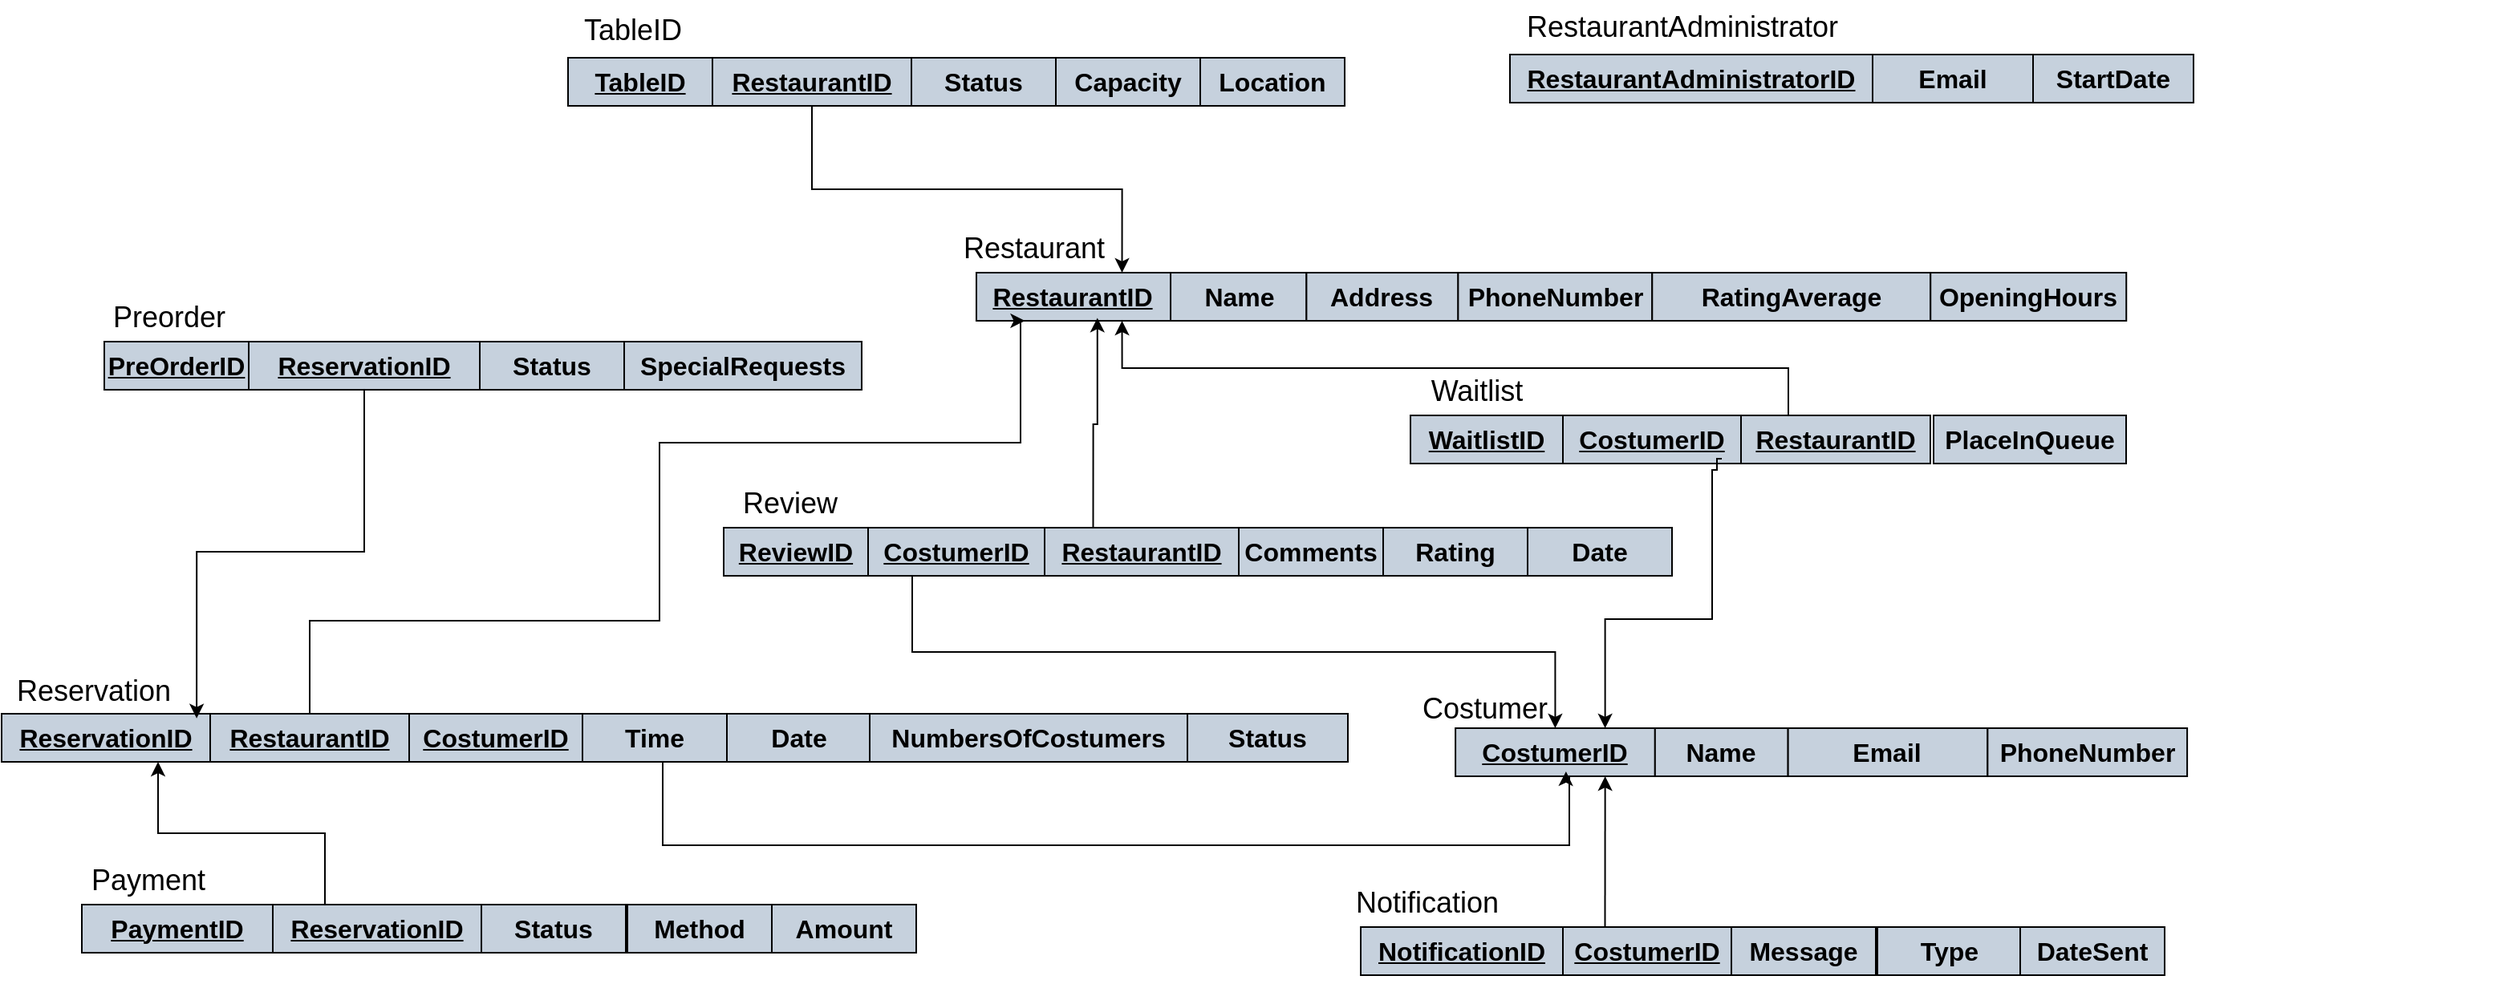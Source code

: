 <mxfile version="25.0.3">
  <diagram name="Page-1" id="Ryj9yUZ8EQG5fLTxCSdR">
    <mxGraphModel dx="2524" dy="738" grid="0" gridSize="10" guides="1" tooltips="1" connect="1" arrows="1" fold="1" page="1" pageScale="1" pageWidth="850" pageHeight="1100" math="0" shadow="0">
      <root>
        <mxCell id="0" />
        <mxCell id="1" parent="0" />
        <mxCell id="xWfjn0e1hHcwTTaFBlyH-46" value="" style="group" parent="1" vertex="1" connectable="0">
          <mxGeometry x="-463" y="80" width="479" height="60" as="geometry" />
        </mxCell>
        <mxCell id="xWfjn0e1hHcwTTaFBlyH-38" value="" style="group" parent="xWfjn0e1hHcwTTaFBlyH-46" vertex="1" connectable="0">
          <mxGeometry x="-5" y="-3" width="360" height="60" as="geometry" />
        </mxCell>
        <mxCell id="xWfjn0e1hHcwTTaFBlyH-40" value="&lt;u&gt;&lt;b&gt;&lt;font style=&quot;font-size: 16px;&quot;&gt;TableID&lt;/font&gt;&lt;/b&gt;&lt;/u&gt;" style="rounded=0;whiteSpace=wrap;html=1;fillColor=#C6D1DD;" parent="xWfjn0e1hHcwTTaFBlyH-38" vertex="1">
          <mxGeometry y="30" width="90" height="30" as="geometry" />
        </mxCell>
        <mxCell id="xWfjn0e1hHcwTTaFBlyH-41" value="&lt;u&gt;&lt;b&gt;&lt;font style=&quot;font-size: 16px;&quot;&gt;RestaurantID&lt;/font&gt;&lt;/b&gt;&lt;/u&gt;" style="rounded=0;whiteSpace=wrap;html=1;fillColor=#C6D1DD;" parent="xWfjn0e1hHcwTTaFBlyH-38" vertex="1">
          <mxGeometry x="90" y="30" width="124" height="30" as="geometry" />
        </mxCell>
        <mxCell id="xWfjn0e1hHcwTTaFBlyH-42" value="&lt;b&gt;&lt;font style=&quot;font-size: 16px;&quot;&gt;Status&lt;/font&gt;&lt;/b&gt;" style="rounded=0;whiteSpace=wrap;html=1;fillColor=#C6D1DD;" parent="xWfjn0e1hHcwTTaFBlyH-38" vertex="1">
          <mxGeometry x="214" y="30" width="90" height="30" as="geometry" />
        </mxCell>
        <mxCell id="xWfjn0e1hHcwTTaFBlyH-44" value="&lt;b&gt;&lt;font style=&quot;font-size: 16px;&quot;&gt;Capacity&lt;/font&gt;&lt;/b&gt;" style="rounded=0;whiteSpace=wrap;html=1;fillColor=#C6D1DD;" parent="xWfjn0e1hHcwTTaFBlyH-38" vertex="1">
          <mxGeometry x="304" y="30" width="90" height="30" as="geometry" />
        </mxCell>
        <mxCell id="xWfjn0e1hHcwTTaFBlyH-39" value="&lt;font style=&quot;font-size: 18px;&quot;&gt;TableID&lt;/font&gt;" style="text;html=1;align=center;verticalAlign=middle;resizable=0;points=[];autosize=1;strokeColor=none;fillColor=none;" parent="xWfjn0e1hHcwTTaFBlyH-38" vertex="1">
          <mxGeometry y="-4" width="79" height="34" as="geometry" />
        </mxCell>
        <mxCell id="xWfjn0e1hHcwTTaFBlyH-45" value="&lt;b&gt;&lt;font style=&quot;font-size: 16px;&quot;&gt;Location&lt;/font&gt;&lt;/b&gt;" style="rounded=0;whiteSpace=wrap;html=1;fillColor=#C6D1DD;" parent="xWfjn0e1hHcwTTaFBlyH-46" vertex="1">
          <mxGeometry x="389" y="27" width="90" height="30" as="geometry" />
        </mxCell>
        <mxCell id="AlLR8Mi9veF4PQIQg-oo-29" value="" style="group" parent="1" vertex="1" connectable="0">
          <mxGeometry x="-371" y="370" width="591" height="60" as="geometry" />
        </mxCell>
        <mxCell id="AlLR8Mi9veF4PQIQg-oo-13" value="" style="group" parent="AlLR8Mi9veF4PQIQg-oo-29" vertex="1" connectable="0">
          <mxGeometry width="450" height="60" as="geometry" />
        </mxCell>
        <mxCell id="AlLR8Mi9veF4PQIQg-oo-14" value="" style="group" parent="AlLR8Mi9veF4PQIQg-oo-13" vertex="1" connectable="0">
          <mxGeometry width="360" height="60" as="geometry" />
        </mxCell>
        <mxCell id="AlLR8Mi9veF4PQIQg-oo-15" value="&lt;font style=&quot;font-size: 18px;&quot;&gt;Review&lt;/font&gt;" style="text;html=1;align=center;verticalAlign=middle;resizable=0;points=[];autosize=1;strokeColor=none;fillColor=none;" parent="AlLR8Mi9veF4PQIQg-oo-14" vertex="1">
          <mxGeometry x="2" y="-2" width="77" height="34" as="geometry" />
        </mxCell>
        <mxCell id="AlLR8Mi9veF4PQIQg-oo-16" value="&lt;u&gt;&lt;b&gt;&lt;font style=&quot;font-size: 16px;&quot;&gt;ReviewID&lt;/font&gt;&lt;/b&gt;&lt;/u&gt;" style="rounded=0;whiteSpace=wrap;html=1;fillColor=#C6D1DD;" parent="AlLR8Mi9veF4PQIQg-oo-14" vertex="1">
          <mxGeometry y="30" width="90" height="30" as="geometry" />
        </mxCell>
        <mxCell id="AlLR8Mi9veF4PQIQg-oo-17" value="&lt;u&gt;&lt;b&gt;&lt;font style=&quot;font-size: 16px;&quot;&gt;CostumerID&lt;/font&gt;&lt;/b&gt;&lt;/u&gt;" style="rounded=0;whiteSpace=wrap;html=1;fillColor=#C6D1DD;" parent="AlLR8Mi9veF4PQIQg-oo-14" vertex="1">
          <mxGeometry x="90" y="30" width="110" height="30" as="geometry" />
        </mxCell>
        <mxCell id="AlLR8Mi9veF4PQIQg-oo-18" value="&lt;u&gt;&lt;b&gt;&lt;font style=&quot;font-size: 16px;&quot;&gt;RestaurantID&lt;/font&gt;&lt;/b&gt;&lt;/u&gt;" style="rounded=0;whiteSpace=wrap;html=1;fillColor=#C6D1DD;" parent="AlLR8Mi9veF4PQIQg-oo-14" vertex="1">
          <mxGeometry x="200" y="30" width="121" height="30" as="geometry" />
        </mxCell>
        <mxCell id="AlLR8Mi9veF4PQIQg-oo-19" value="&lt;b&gt;&lt;font style=&quot;font-size: 16px;&quot;&gt;Comments&lt;/font&gt;&lt;/b&gt;" style="rounded=0;whiteSpace=wrap;html=1;fillColor=#C6D1DD;" parent="AlLR8Mi9veF4PQIQg-oo-13" vertex="1">
          <mxGeometry x="321" y="30" width="90" height="30" as="geometry" />
        </mxCell>
        <mxCell id="AlLR8Mi9veF4PQIQg-oo-20" value="&lt;b&gt;&lt;font style=&quot;font-size: 16px;&quot;&gt;Rating&lt;/font&gt;&lt;/b&gt;" style="rounded=0;whiteSpace=wrap;html=1;fillColor=#C6D1DD;" parent="AlLR8Mi9veF4PQIQg-oo-29" vertex="1">
          <mxGeometry x="411" y="30" width="90" height="30" as="geometry" />
        </mxCell>
        <mxCell id="AlLR8Mi9veF4PQIQg-oo-28" value="&lt;b&gt;&lt;font style=&quot;font-size: 16px;&quot;&gt;Date&lt;/font&gt;&lt;/b&gt;" style="rounded=0;whiteSpace=wrap;html=1;fillColor=#C6D1DD;" parent="AlLR8Mi9veF4PQIQg-oo-29" vertex="1">
          <mxGeometry x="501" y="30" width="90" height="30" as="geometry" />
        </mxCell>
        <mxCell id="bmBi3C2C3GRsxxOYo_EL-12" value="" style="group" parent="1" vertex="1" connectable="0">
          <mxGeometry x="-771" y="605" width="520" height="60" as="geometry" />
        </mxCell>
        <mxCell id="AlLR8Mi9veF4PQIQg-oo-2" value="" style="group" parent="bmBi3C2C3GRsxxOYo_EL-12" vertex="1" connectable="0">
          <mxGeometry width="360" height="60" as="geometry" />
        </mxCell>
        <mxCell id="AlLR8Mi9veF4PQIQg-oo-3" value="&lt;font style=&quot;font-size: 18px;&quot;&gt;Payment&lt;/font&gt;" style="text;html=1;align=center;verticalAlign=middle;resizable=0;points=[];autosize=1;strokeColor=none;fillColor=none;" parent="AlLR8Mi9veF4PQIQg-oo-2" vertex="1">
          <mxGeometry x="-4" y="-2" width="89" height="34" as="geometry" />
        </mxCell>
        <mxCell id="AlLR8Mi9veF4PQIQg-oo-4" value="&lt;u&gt;&lt;b&gt;&lt;font style=&quot;font-size: 16px;&quot;&gt;PaymentID&lt;/font&gt;&lt;/b&gt;&lt;/u&gt;" style="rounded=0;whiteSpace=wrap;html=1;fillColor=#C6D1DD;" parent="AlLR8Mi9veF4PQIQg-oo-2" vertex="1">
          <mxGeometry y="30" width="119" height="30" as="geometry" />
        </mxCell>
        <mxCell id="AlLR8Mi9veF4PQIQg-oo-5" value="&lt;u&gt;&lt;b&gt;&lt;font style=&quot;font-size: 16px;&quot;&gt;ReservationID&lt;/font&gt;&lt;/b&gt;&lt;/u&gt;" style="rounded=0;whiteSpace=wrap;html=1;fillColor=#C6D1DD;" parent="AlLR8Mi9veF4PQIQg-oo-2" vertex="1">
          <mxGeometry x="119" y="30" width="130" height="30" as="geometry" />
        </mxCell>
        <mxCell id="AlLR8Mi9veF4PQIQg-oo-6" value="&lt;b&gt;&lt;font style=&quot;font-size: 16px;&quot;&gt;Status&lt;/font&gt;&lt;/b&gt;" style="rounded=0;whiteSpace=wrap;html=1;fillColor=#C6D1DD;" parent="AlLR8Mi9veF4PQIQg-oo-2" vertex="1">
          <mxGeometry x="249" y="30" width="90" height="30" as="geometry" />
        </mxCell>
        <mxCell id="AlLR8Mi9veF4PQIQg-oo-8" value="&lt;b&gt;&lt;font style=&quot;font-size: 16px;&quot;&gt;Amount&lt;/font&gt;&lt;/b&gt;" style="rounded=0;whiteSpace=wrap;html=1;fillColor=#C6D1DD;" parent="bmBi3C2C3GRsxxOYo_EL-12" vertex="1">
          <mxGeometry x="430" y="30" width="90" height="30" as="geometry" />
        </mxCell>
        <mxCell id="AlLR8Mi9veF4PQIQg-oo-7" value="&lt;b&gt;&lt;font style=&quot;font-size: 16px;&quot;&gt;Method&lt;/font&gt;&lt;/b&gt;" style="rounded=0;whiteSpace=wrap;html=1;fillColor=#C6D1DD;" parent="bmBi3C2C3GRsxxOYo_EL-12" vertex="1">
          <mxGeometry x="340" y="30" width="90" height="30" as="geometry" />
        </mxCell>
        <mxCell id="bmBi3C2C3GRsxxOYo_EL-14" value="" style="group" parent="1" vertex="1" connectable="0">
          <mxGeometry x="24" y="619" width="503" height="67" as="geometry" />
        </mxCell>
        <mxCell id="AlLR8Mi9veF4PQIQg-oo-21" value="" style="group" parent="bmBi3C2C3GRsxxOYo_EL-14" vertex="1" connectable="0">
          <mxGeometry x="2" width="450" height="67" as="geometry" />
        </mxCell>
        <mxCell id="AlLR8Mi9veF4PQIQg-oo-22" value="" style="group" parent="AlLR8Mi9veF4PQIQg-oo-21" vertex="1" connectable="0">
          <mxGeometry width="360" height="67" as="geometry" />
        </mxCell>
        <mxCell id="bmBi3C2C3GRsxxOYo_EL-55" value="" style="group" parent="AlLR8Mi9veF4PQIQg-oo-22" vertex="1" connectable="0">
          <mxGeometry x="-13" y="-2" width="334" height="62" as="geometry" />
        </mxCell>
        <mxCell id="AlLR8Mi9veF4PQIQg-oo-23" value="&lt;font style=&quot;font-size: 18px;&quot;&gt;Notification&lt;/font&gt;" style="text;html=1;align=center;verticalAlign=middle;resizable=0;points=[];autosize=1;strokeColor=none;fillColor=none;" parent="bmBi3C2C3GRsxxOYo_EL-55" vertex="1">
          <mxGeometry width="107" height="34" as="geometry" />
        </mxCell>
        <mxCell id="AlLR8Mi9veF4PQIQg-oo-24" value="&lt;u&gt;&lt;b&gt;&lt;font style=&quot;font-size: 16px;&quot;&gt;NotificationID&lt;/font&gt;&lt;/b&gt;&lt;/u&gt;" style="rounded=0;whiteSpace=wrap;html=1;fillColor=#C6D1DD;" parent="bmBi3C2C3GRsxxOYo_EL-55" vertex="1">
          <mxGeometry x="13" y="32" width="126" height="30" as="geometry" />
        </mxCell>
        <mxCell id="AlLR8Mi9veF4PQIQg-oo-25" value="&lt;u&gt;&lt;b&gt;&lt;font style=&quot;font-size: 16px;&quot;&gt;CostumerID&lt;/font&gt;&lt;/b&gt;&lt;/u&gt;" style="rounded=0;whiteSpace=wrap;html=1;fillColor=#C6D1DD;" parent="bmBi3C2C3GRsxxOYo_EL-55" vertex="1">
          <mxGeometry x="139" y="32" width="105" height="30" as="geometry" />
        </mxCell>
        <mxCell id="AlLR8Mi9veF4PQIQg-oo-26" value="&lt;b&gt;&lt;font style=&quot;font-size: 16px;&quot;&gt;Message&lt;/font&gt;&lt;/b&gt;" style="rounded=0;whiteSpace=wrap;html=1;fillColor=#C6D1DD;" parent="bmBi3C2C3GRsxxOYo_EL-55" vertex="1">
          <mxGeometry x="244" y="32" width="90" height="30" as="geometry" />
        </mxCell>
        <mxCell id="AlLR8Mi9veF4PQIQg-oo-27" value="&lt;b&gt;&lt;font style=&quot;font-size: 16px;&quot;&gt;Type&lt;/font&gt;&lt;/b&gt;" style="rounded=0;whiteSpace=wrap;html=1;fillColor=#C6D1DD;" parent="AlLR8Mi9veF4PQIQg-oo-21" vertex="1">
          <mxGeometry x="322" y="30" width="90" height="30" as="geometry" />
        </mxCell>
        <mxCell id="AlLR8Mi9veF4PQIQg-oo-30" value="&lt;b&gt;&lt;font style=&quot;font-size: 16px;&quot;&gt;DateSent&lt;/font&gt;&lt;/b&gt;" style="rounded=0;whiteSpace=wrap;html=1;fillColor=#C6D1DD;" parent="bmBi3C2C3GRsxxOYo_EL-14" vertex="1">
          <mxGeometry x="413" y="30" width="90" height="30" as="geometry" />
        </mxCell>
        <mxCell id="bmBi3C2C3GRsxxOYo_EL-23" value="" style="group" parent="1" vertex="1" connectable="0">
          <mxGeometry x="73.995" y="493" width="467.055" height="62" as="geometry" />
        </mxCell>
        <mxCell id="xWfjn0e1hHcwTTaFBlyH-3" value="&lt;font style=&quot;font-size: 18px;&quot;&gt;Costumer&lt;/font&gt;" style="text;html=1;align=center;verticalAlign=middle;resizable=1;points=[];autosize=1;strokeColor=none;fillColor=none;container=0;movable=1;rotatable=1;deletable=1;editable=1;locked=0;connectable=1;" parent="bmBi3C2C3GRsxxOYo_EL-23" vertex="1">
          <mxGeometry x="-19" y="3" width="96" height="34" as="geometry" />
        </mxCell>
        <mxCell id="xWfjn0e1hHcwTTaFBlyH-29" value="&lt;u&gt;&lt;b&gt;&lt;font style=&quot;font-size: 16px;&quot;&gt;CostumerID&lt;/font&gt;&lt;/b&gt;&lt;/u&gt;" style="rounded=0;whiteSpace=wrap;html=1;fillColor=#C6D1DD;container=0;movable=1;resizable=1;rotatable=1;deletable=1;editable=1;locked=0;connectable=1;" parent="bmBi3C2C3GRsxxOYo_EL-23" vertex="1">
          <mxGeometry x="11.055" y="32" width="124.364" height="30" as="geometry" />
        </mxCell>
        <mxCell id="xWfjn0e1hHcwTTaFBlyH-30" value="&lt;b&gt;&lt;font style=&quot;font-size: 16px;&quot;&gt;Name&lt;/font&gt;&lt;/b&gt;" style="rounded=0;whiteSpace=wrap;html=1;fillColor=#C6D1DD;container=0;movable=1;resizable=1;rotatable=1;deletable=1;editable=1;locked=0;connectable=1;" parent="bmBi3C2C3GRsxxOYo_EL-23" vertex="1">
          <mxGeometry x="135.418" y="32" width="82.909" height="30" as="geometry" />
        </mxCell>
        <mxCell id="xWfjn0e1hHcwTTaFBlyH-31" value="&lt;b&gt;&lt;font style=&quot;font-size: 16px;&quot;&gt;Email&lt;/font&gt;&lt;/b&gt;" style="rounded=0;whiteSpace=wrap;html=1;fillColor=#C6D1DD;container=0;movable=1;resizable=1;rotatable=1;deletable=1;editable=1;locked=0;connectable=1;" parent="bmBi3C2C3GRsxxOYo_EL-23" vertex="1">
          <mxGeometry x="218.327" y="32" width="124.364" height="30" as="geometry" />
        </mxCell>
        <mxCell id="xWfjn0e1hHcwTTaFBlyH-33" value="&lt;b&gt;&lt;font style=&quot;font-size: 16px;&quot;&gt;PhoneNumber&lt;/font&gt;&lt;/b&gt;" style="rounded=0;whiteSpace=wrap;html=1;fillColor=#C6D1DD;container=0;movable=1;resizable=1;rotatable=1;deletable=1;editable=1;locked=0;connectable=1;" parent="bmBi3C2C3GRsxxOYo_EL-23" vertex="1">
          <mxGeometry x="342.691" y="32" width="124.364" height="30" as="geometry" />
        </mxCell>
        <mxCell id="bmBi3C2C3GRsxxOYo_EL-34" value="" style="group" parent="1" vertex="1" connectable="0">
          <mxGeometry x="-233" y="209" width="968" height="159" as="geometry" />
        </mxCell>
        <mxCell id="bmBi3C2C3GRsxxOYo_EL-24" value="" style="group" parent="bmBi3C2C3GRsxxOYo_EL-34" vertex="1" connectable="0">
          <mxGeometry x="2" width="966" height="159" as="geometry" />
        </mxCell>
        <mxCell id="bmBi3C2C3GRsxxOYo_EL-25" value="&lt;font style=&quot;font-size: 18px;&quot;&gt;Restaurant&lt;/font&gt;" style="text;html=1;align=center;verticalAlign=middle;resizable=0;points=[];autosize=1;strokeColor=none;fillColor=none;container=0;" parent="bmBi3C2C3GRsxxOYo_EL-24" vertex="1">
          <mxGeometry width="106" height="34" as="geometry" />
        </mxCell>
        <mxCell id="bmBi3C2C3GRsxxOYo_EL-27" value="&lt;u&gt;&lt;b&gt;&lt;font style=&quot;font-size: 16px;&quot;&gt;RestaurantID&lt;/font&gt;&lt;/b&gt;&lt;/u&gt;" style="rounded=0;whiteSpace=wrap;html=1;fillColor=#C6D1DD;container=0;" parent="bmBi3C2C3GRsxxOYo_EL-24" vertex="1">
          <mxGeometry x="17.483" y="32" width="121.034" height="30" as="geometry" />
        </mxCell>
        <mxCell id="bmBi3C2C3GRsxxOYo_EL-29" value="&lt;b&gt;&lt;font style=&quot;font-size: 16px;&quot;&gt;Name&lt;/font&gt;&lt;/b&gt;" style="rounded=0;whiteSpace=wrap;html=1;fillColor=#C6D1DD;container=0;" parent="bmBi3C2C3GRsxxOYo_EL-24" vertex="1">
          <mxGeometry x="138.52" y="32" width="84.673" height="30" as="geometry" />
        </mxCell>
        <mxCell id="bmBi3C2C3GRsxxOYo_EL-30" value="&lt;b&gt;&lt;font style=&quot;font-size: 16px;&quot;&gt;PhoneNumber&lt;/font&gt;&lt;/b&gt;" style="rounded=0;whiteSpace=wrap;html=1;fillColor=#C6D1DD;container=0;" parent="bmBi3C2C3GRsxxOYo_EL-24" vertex="1">
          <mxGeometry x="317.606" y="32" width="121.034" height="30" as="geometry" />
        </mxCell>
        <mxCell id="bmBi3C2C3GRsxxOYo_EL-31" value="&lt;b&gt;&lt;font style=&quot;font-size: 16px;&quot;&gt;RatingAverage&lt;/font&gt;&lt;/b&gt;" style="rounded=0;whiteSpace=wrap;html=1;fillColor=#C6D1DD;container=0;" parent="bmBi3C2C3GRsxxOYo_EL-24" vertex="1">
          <mxGeometry x="438.641" y="32" width="173.483" height="30" as="geometry" />
        </mxCell>
        <mxCell id="bmBi3C2C3GRsxxOYo_EL-33" value="&lt;font style=&quot;font-size: 16px;&quot;&gt;&lt;b&gt;Address&lt;/b&gt;&lt;/font&gt;" style="rounded=0;whiteSpace=wrap;html=1;fillColor=#C6D1DD;container=0;" parent="bmBi3C2C3GRsxxOYo_EL-24" vertex="1">
          <mxGeometry x="223.192" y="32" width="94.412" height="30" as="geometry" />
        </mxCell>
        <mxCell id="ahYQid_kACKRDKaUdBpu-9" value="" style="group" parent="bmBi3C2C3GRsxxOYo_EL-24" vertex="1" connectable="0">
          <mxGeometry x="288" y="91" width="430" height="68" as="geometry" />
        </mxCell>
        <mxCell id="ahYQid_kACKRDKaUdBpu-10" value="&lt;font style=&quot;font-size: 18px;&quot;&gt;Waitlist&lt;/font&gt;" style="text;html=1;align=center;verticalAlign=middle;resizable=0;points=[];autosize=1;strokeColor=none;fillColor=none;" parent="ahYQid_kACKRDKaUdBpu-9" vertex="1">
          <mxGeometry x="3" y="-2" width="75" height="34" as="geometry" />
        </mxCell>
        <mxCell id="ahYQid_kACKRDKaUdBpu-11" value="&lt;u&gt;&lt;b&gt;&lt;font style=&quot;font-size: 16px;&quot;&gt;WaitlistID&lt;/font&gt;&lt;/b&gt;&lt;/u&gt;" style="rounded=0;whiteSpace=wrap;html=1;fillColor=#C6D1DD;" parent="ahYQid_kACKRDKaUdBpu-9" vertex="1">
          <mxGeometry y="30" width="95" height="30" as="geometry" />
        </mxCell>
        <mxCell id="ahYQid_kACKRDKaUdBpu-12" value="&lt;u&gt;&lt;b&gt;&lt;font style=&quot;font-size: 16px;&quot;&gt;CostumerID&lt;/font&gt;&lt;/b&gt;&lt;/u&gt;" style="rounded=0;whiteSpace=wrap;html=1;fillColor=#C6D1DD;" parent="ahYQid_kACKRDKaUdBpu-9" vertex="1">
          <mxGeometry x="95" y="30" width="111" height="30" as="geometry" />
        </mxCell>
        <mxCell id="ahYQid_kACKRDKaUdBpu-13" value="&lt;u&gt;&lt;b&gt;&lt;font style=&quot;font-size: 16px;&quot;&gt;RestaurantID&lt;/font&gt;&lt;/b&gt;&lt;/u&gt;" style="rounded=0;whiteSpace=wrap;html=1;fillColor=#C6D1DD;" parent="ahYQid_kACKRDKaUdBpu-9" vertex="1">
          <mxGeometry x="206" y="30" width="118" height="30" as="geometry" />
        </mxCell>
        <mxCell id="ahYQid_kACKRDKaUdBpu-14" value="&lt;b&gt;&lt;font style=&quot;font-size: 16px;&quot;&gt;PlaceInQueue&lt;/font&gt;&lt;/b&gt;" style="rounded=0;whiteSpace=wrap;html=1;fillColor=#C6D1DD;" parent="ahYQid_kACKRDKaUdBpu-9" vertex="1">
          <mxGeometry x="326" y="30" width="120" height="30" as="geometry" />
        </mxCell>
        <mxCell id="bmBi3C2C3GRsxxOYo_EL-60" style="edgeStyle=orthogonalEdgeStyle;rounded=0;orthogonalLoop=1;jettySize=auto;html=1;exitX=0.25;exitY=0;exitDx=0;exitDy=0;entryX=0.75;entryY=1;entryDx=0;entryDy=0;" parent="bmBi3C2C3GRsxxOYo_EL-24" source="ahYQid_kACKRDKaUdBpu-13" target="bmBi3C2C3GRsxxOYo_EL-27" edge="1">
          <mxGeometry relative="1" as="geometry" />
        </mxCell>
        <mxCell id="bmBi3C2C3GRsxxOYo_EL-32" value="&lt;b&gt;&lt;font style=&quot;font-size: 16px;&quot;&gt;OpeningHours&lt;/font&gt;&lt;/b&gt;" style="rounded=0;whiteSpace=wrap;html=1;fillColor=#C6D1DD;container=0;" parent="bmBi3C2C3GRsxxOYo_EL-24" vertex="1">
          <mxGeometry x="612.12" y="32" width="122" height="30" as="geometry" />
        </mxCell>
        <mxCell id="bmBi3C2C3GRsxxOYo_EL-36" value="" style="group" parent="1" vertex="1" connectable="0">
          <mxGeometry x="125" y="75" width="320" height="60" as="geometry" />
        </mxCell>
        <mxCell id="_LEKjg5DS7PEy9klWyhB-6" value="" style="group" parent="bmBi3C2C3GRsxxOYo_EL-36" vertex="1" connectable="0">
          <mxGeometry width="260" height="60" as="geometry" />
        </mxCell>
        <mxCell id="_LEKjg5DS7PEy9klWyhB-1" value="&lt;font style=&quot;font-size: 18px;&quot;&gt;RestaurantAdministrator&lt;/font&gt;" style="text;html=1;align=center;verticalAlign=middle;resizable=0;points=[];autosize=1;strokeColor=none;fillColor=none;" parent="_LEKjg5DS7PEy9klWyhB-6" vertex="1">
          <mxGeometry x="-5" y="-4" width="212" height="34" as="geometry" />
        </mxCell>
        <mxCell id="_LEKjg5DS7PEy9klWyhB-2" value="&lt;u&gt;&lt;b&gt;&lt;font style=&quot;font-size: 16px;&quot;&gt;RestaurantAdministratorID&lt;/font&gt;&lt;/b&gt;&lt;/u&gt;" style="rounded=0;whiteSpace=wrap;html=1;fillColor=#C6D1DD;" parent="_LEKjg5DS7PEy9klWyhB-6" vertex="1">
          <mxGeometry x="-6" y="30" width="226" height="30" as="geometry" />
        </mxCell>
        <mxCell id="_LEKjg5DS7PEy9klWyhB-3" value="&lt;b&gt;&lt;font style=&quot;font-size: 16px;&quot;&gt;Email&lt;/font&gt;&lt;/b&gt;" style="rounded=0;whiteSpace=wrap;html=1;fillColor=#C6D1DD;" parent="bmBi3C2C3GRsxxOYo_EL-36" vertex="1">
          <mxGeometry x="220" y="30" width="100" height="30" as="geometry" />
        </mxCell>
        <mxCell id="bmBi3C2C3GRsxxOYo_EL-47" style="edgeStyle=orthogonalEdgeStyle;rounded=0;orthogonalLoop=1;jettySize=auto;html=1;exitX=0.5;exitY=1;exitDx=0;exitDy=0;entryX=0.75;entryY=0;entryDx=0;entryDy=0;" parent="1" source="xWfjn0e1hHcwTTaFBlyH-41" target="bmBi3C2C3GRsxxOYo_EL-27" edge="1">
          <mxGeometry relative="1" as="geometry" />
        </mxCell>
        <mxCell id="bmBi3C2C3GRsxxOYo_EL-48" style="edgeStyle=orthogonalEdgeStyle;rounded=0;orthogonalLoop=1;jettySize=auto;html=1;exitX=0.25;exitY=1;exitDx=0;exitDy=0;entryX=0.5;entryY=0;entryDx=0;entryDy=0;" parent="1" source="AlLR8Mi9veF4PQIQg-oo-17" target="xWfjn0e1hHcwTTaFBlyH-29" edge="1">
          <mxGeometry relative="1" as="geometry" />
        </mxCell>
        <mxCell id="bmBi3C2C3GRsxxOYo_EL-56" style="edgeStyle=orthogonalEdgeStyle;rounded=0;orthogonalLoop=1;jettySize=auto;html=1;exitX=0.25;exitY=0;exitDx=0;exitDy=0;entryX=0.75;entryY=1;entryDx=0;entryDy=0;" parent="1" source="AlLR8Mi9veF4PQIQg-oo-25" target="xWfjn0e1hHcwTTaFBlyH-29" edge="1">
          <mxGeometry relative="1" as="geometry" />
        </mxCell>
        <mxCell id="bmBi3C2C3GRsxxOYo_EL-59" style="edgeStyle=orthogonalEdgeStyle;rounded=0;orthogonalLoop=1;jettySize=auto;html=1;exitX=0.892;exitY=0.9;exitDx=0;exitDy=0;entryX=0.75;entryY=0;entryDx=0;entryDy=0;exitPerimeter=0;" parent="1" source="ahYQid_kACKRDKaUdBpu-12" target="xWfjn0e1hHcwTTaFBlyH-29" edge="1">
          <mxGeometry relative="1" as="geometry">
            <Array as="points">
              <mxPoint x="248" y="364" />
              <mxPoint x="245" y="364" />
              <mxPoint x="245" y="457" />
              <mxPoint x="178" y="457" />
            </Array>
          </mxGeometry>
        </mxCell>
        <mxCell id="bmBi3C2C3GRsxxOYo_EL-61" style="edgeStyle=orthogonalEdgeStyle;rounded=0;orthogonalLoop=1;jettySize=auto;html=1;exitX=0.25;exitY=0;exitDx=0;exitDy=0;entryX=0.623;entryY=0.94;entryDx=0;entryDy=0;entryPerimeter=0;" parent="1" source="AlLR8Mi9veF4PQIQg-oo-18" target="bmBi3C2C3GRsxxOYo_EL-27" edge="1">
          <mxGeometry relative="1" as="geometry" />
        </mxCell>
        <mxCell id="bmBi3C2C3GRsxxOYo_EL-62" value="" style="group" parent="1" vertex="1" connectable="0">
          <mxGeometry x="-821" y="485" width="739" height="63" as="geometry" />
        </mxCell>
        <mxCell id="bmBi3C2C3GRsxxOYo_EL-10" value="" style="group" parent="bmBi3C2C3GRsxxOYo_EL-62" vertex="1" connectable="0">
          <mxGeometry x="9" y="3" width="730" height="60" as="geometry" />
        </mxCell>
        <mxCell id="AlLR8Mi9veF4PQIQg-oo-11" value="" style="group" parent="bmBi3C2C3GRsxxOYo_EL-10" vertex="1" connectable="0">
          <mxGeometry width="590" height="60" as="geometry" />
        </mxCell>
        <mxCell id="xWfjn0e1hHcwTTaFBlyH-47" value="" style="group" parent="AlLR8Mi9veF4PQIQg-oo-11" vertex="1" connectable="0">
          <mxGeometry x="-9" y="-2" width="452" height="60" as="geometry" />
        </mxCell>
        <mxCell id="xWfjn0e1hHcwTTaFBlyH-48" value="" style="group" parent="xWfjn0e1hHcwTTaFBlyH-47" vertex="1" connectable="0">
          <mxGeometry width="362" height="60" as="geometry" />
        </mxCell>
        <mxCell id="xWfjn0e1hHcwTTaFBlyH-50" value="&lt;u&gt;&lt;font style=&quot;font-size: 16px;&quot;&gt;&lt;b&gt;ReservationID&lt;/b&gt;&lt;/font&gt;&lt;/u&gt;" style="rounded=0;whiteSpace=wrap;html=1;fillColor=#C6D1DD;" parent="xWfjn0e1hHcwTTaFBlyH-48" vertex="1">
          <mxGeometry y="30" width="130" height="30" as="geometry" />
        </mxCell>
        <mxCell id="xWfjn0e1hHcwTTaFBlyH-51" value="&lt;u&gt;&lt;font style=&quot;font-size: 16px;&quot;&gt;&lt;b&gt;RestaurantID&lt;/b&gt;&lt;/font&gt;&lt;/u&gt;" style="rounded=0;whiteSpace=wrap;html=1;fillColor=#C6D1DD;" parent="xWfjn0e1hHcwTTaFBlyH-48" vertex="1">
          <mxGeometry x="130" y="30" width="124" height="30" as="geometry" />
        </mxCell>
        <mxCell id="xWfjn0e1hHcwTTaFBlyH-52" value="&lt;u&gt;&lt;font style=&quot;font-size: 16px;&quot;&gt;&lt;b&gt;CostumerID&lt;/b&gt;&lt;/font&gt;&lt;/u&gt;" style="rounded=0;whiteSpace=wrap;html=1;fillColor=#C6D1DD;" parent="xWfjn0e1hHcwTTaFBlyH-48" vertex="1">
          <mxGeometry x="254" y="30" width="108" height="30" as="geometry" />
        </mxCell>
        <mxCell id="xWfjn0e1hHcwTTaFBlyH-53" value="&lt;b&gt;&lt;font style=&quot;font-size: 16px;&quot;&gt;Time&lt;/font&gt;&lt;/b&gt;" style="rounded=0;whiteSpace=wrap;html=1;fillColor=#C6D1DD;" parent="xWfjn0e1hHcwTTaFBlyH-47" vertex="1">
          <mxGeometry x="362" y="30" width="90" height="30" as="geometry" />
        </mxCell>
        <mxCell id="xWfjn0e1hHcwTTaFBlyH-54" value="&lt;b&gt;&lt;font style=&quot;font-size: 16px;&quot;&gt;Date&lt;/font&gt;&lt;/b&gt;" style="rounded=0;whiteSpace=wrap;html=1;fillColor=#C6D1DD;" parent="AlLR8Mi9veF4PQIQg-oo-11" vertex="1">
          <mxGeometry x="443" y="28" width="90" height="30" as="geometry" />
        </mxCell>
        <mxCell id="AlLR8Mi9veF4PQIQg-oo-10" value="&lt;b&gt;&lt;font style=&quot;font-size: 16px;&quot;&gt;NumbersOfCostumers&lt;/font&gt;&lt;/b&gt;" style="rounded=0;whiteSpace=wrap;html=1;fillColor=#C6D1DD;" parent="bmBi3C2C3GRsxxOYo_EL-10" vertex="1">
          <mxGeometry x="532" y="28" width="198" height="30" as="geometry" />
        </mxCell>
        <mxCell id="xWfjn0e1hHcwTTaFBlyH-49" value="&lt;font style=&quot;font-size: 18px;&quot;&gt;Reservation&lt;/font&gt;" style="text;html=1;align=center;verticalAlign=middle;resizable=0;points=[];autosize=1;strokeColor=none;fillColor=none;" parent="bmBi3C2C3GRsxxOYo_EL-62" vertex="1">
          <mxGeometry width="114" height="34" as="geometry" />
        </mxCell>
        <mxCell id="ahYQid_kACKRDKaUdBpu-1" value="" style="group" parent="1" vertex="1" connectable="0">
          <mxGeometry x="-757" y="254" width="472" height="62" as="geometry" />
        </mxCell>
        <mxCell id="ahYQid_kACKRDKaUdBpu-2" value="" style="group" parent="ahYQid_kACKRDKaUdBpu-1" vertex="1" connectable="0">
          <mxGeometry width="360" height="62" as="geometry" />
        </mxCell>
        <mxCell id="ahYQid_kACKRDKaUdBpu-3" value="&lt;font style=&quot;font-size: 18px;&quot;&gt;Preorder&lt;/font&gt;" style="text;html=1;align=center;verticalAlign=middle;resizable=0;points=[];autosize=1;strokeColor=none;fillColor=none;" parent="ahYQid_kACKRDKaUdBpu-2" vertex="1">
          <mxGeometry x="-4" y="-2" width="88" height="34" as="geometry" />
        </mxCell>
        <mxCell id="ahYQid_kACKRDKaUdBpu-4" value="&lt;u&gt;&lt;b&gt;&lt;font style=&quot;font-size: 16px;&quot;&gt;PreOrderID&lt;/font&gt;&lt;/b&gt;&lt;/u&gt;" style="rounded=0;whiteSpace=wrap;html=1;fillColor=#C6D1DD;" parent="ahYQid_kACKRDKaUdBpu-2" vertex="1">
          <mxGeometry y="30" width="90" height="30" as="geometry" />
        </mxCell>
        <mxCell id="ahYQid_kACKRDKaUdBpu-5" value="&lt;u&gt;&lt;b&gt;&lt;font style=&quot;font-size: 16px;&quot;&gt;ReservationID&lt;/font&gt;&lt;/b&gt;&lt;/u&gt;" style="rounded=0;whiteSpace=wrap;html=1;fillColor=#C6D1DD;" parent="ahYQid_kACKRDKaUdBpu-2" vertex="1">
          <mxGeometry x="90" y="30" width="144" height="30" as="geometry" />
        </mxCell>
        <mxCell id="ahYQid_kACKRDKaUdBpu-6" value="&lt;b&gt;&lt;font style=&quot;font-size: 16px;&quot;&gt;Status&lt;/font&gt;&lt;/b&gt;" style="rounded=0;whiteSpace=wrap;html=1;fillColor=#C6D1DD;" parent="ahYQid_kACKRDKaUdBpu-2" vertex="1">
          <mxGeometry x="234" y="30" width="90" height="30" as="geometry" />
        </mxCell>
        <mxCell id="ahYQid_kACKRDKaUdBpu-7" value="&lt;b&gt;&lt;font style=&quot;font-size: 16px;&quot;&gt;SpecialRequests&lt;/font&gt;&lt;/b&gt;" style="rounded=0;whiteSpace=wrap;html=1;fillColor=#C6D1DD;" parent="ahYQid_kACKRDKaUdBpu-1" vertex="1">
          <mxGeometry x="324" y="30" width="148" height="30" as="geometry" />
        </mxCell>
        <mxCell id="bmBi3C2C3GRsxxOYo_EL-64" style="edgeStyle=orthogonalEdgeStyle;rounded=0;orthogonalLoop=1;jettySize=auto;html=1;exitX=0.5;exitY=1;exitDx=0;exitDy=0;entryX=0.554;entryY=0.9;entryDx=0;entryDy=0;entryPerimeter=0;" parent="1" source="xWfjn0e1hHcwTTaFBlyH-52" target="xWfjn0e1hHcwTTaFBlyH-29" edge="1">
          <mxGeometry relative="1" as="geometry">
            <mxPoint x="151.238" y="633.19" as="targetPoint" />
            <Array as="points">
              <mxPoint x="-409" y="598" />
              <mxPoint x="156" y="598" />
              <mxPoint x="156" y="555" />
              <mxPoint x="154" y="555" />
            </Array>
          </mxGeometry>
        </mxCell>
        <mxCell id="bmBi3C2C3GRsxxOYo_EL-69" style="edgeStyle=orthogonalEdgeStyle;rounded=0;orthogonalLoop=1;jettySize=auto;html=1;exitX=0.5;exitY=1;exitDx=0;exitDy=0;entryX=0.935;entryY=0.095;entryDx=0;entryDy=0;entryPerimeter=0;" parent="1" source="ahYQid_kACKRDKaUdBpu-5" target="xWfjn0e1hHcwTTaFBlyH-50" edge="1">
          <mxGeometry relative="1" as="geometry" />
        </mxCell>
        <mxCell id="-WNG84d9UKhbwicELw42-1" style="edgeStyle=orthogonalEdgeStyle;rounded=0;orthogonalLoop=1;jettySize=auto;html=1;exitX=0.25;exitY=0;exitDx=0;exitDy=0;entryX=0.75;entryY=1;entryDx=0;entryDy=0;" parent="1" source="AlLR8Mi9veF4PQIQg-oo-5" target="xWfjn0e1hHcwTTaFBlyH-50" edge="1">
          <mxGeometry relative="1" as="geometry" />
        </mxCell>
        <mxCell id="YFUNEemHyFHbewMMBRnK-3" value="&lt;span style=&quot;font-size: 16px;&quot;&gt;&lt;b&gt;StartDate&lt;/b&gt;&lt;/span&gt;" style="rounded=0;whiteSpace=wrap;html=1;fillColor=#C6D1DD;" parent="1" vertex="1">
          <mxGeometry x="445" y="105" width="100" height="30" as="geometry" />
        </mxCell>
        <mxCell id="YFUNEemHyFHbewMMBRnK-4" style="edgeStyle=orthogonalEdgeStyle;rounded=0;orthogonalLoop=1;jettySize=auto;html=1;exitX=0.5;exitY=0;exitDx=0;exitDy=0;entryX=0.25;entryY=1;entryDx=0;entryDy=0;" parent="1" source="xWfjn0e1hHcwTTaFBlyH-51" target="bmBi3C2C3GRsxxOYo_EL-27" edge="1">
          <mxGeometry relative="1" as="geometry">
            <Array as="points">
              <mxPoint x="-629" y="458" />
              <mxPoint x="-411" y="458" />
              <mxPoint x="-411" y="347" />
              <mxPoint x="-186" y="347" />
            </Array>
          </mxGeometry>
        </mxCell>
        <mxCell id="YFUNEemHyFHbewMMBRnK-5" value="&lt;b&gt;&lt;font style=&quot;font-size: 16px;&quot;&gt;Status&lt;/font&gt;&lt;/b&gt;" style="rounded=0;whiteSpace=wrap;html=1;fillColor=#C6D1DD;" parent="1" vertex="1">
          <mxGeometry x="-82" y="516" width="100" height="30" as="geometry" />
        </mxCell>
      </root>
    </mxGraphModel>
  </diagram>
</mxfile>
